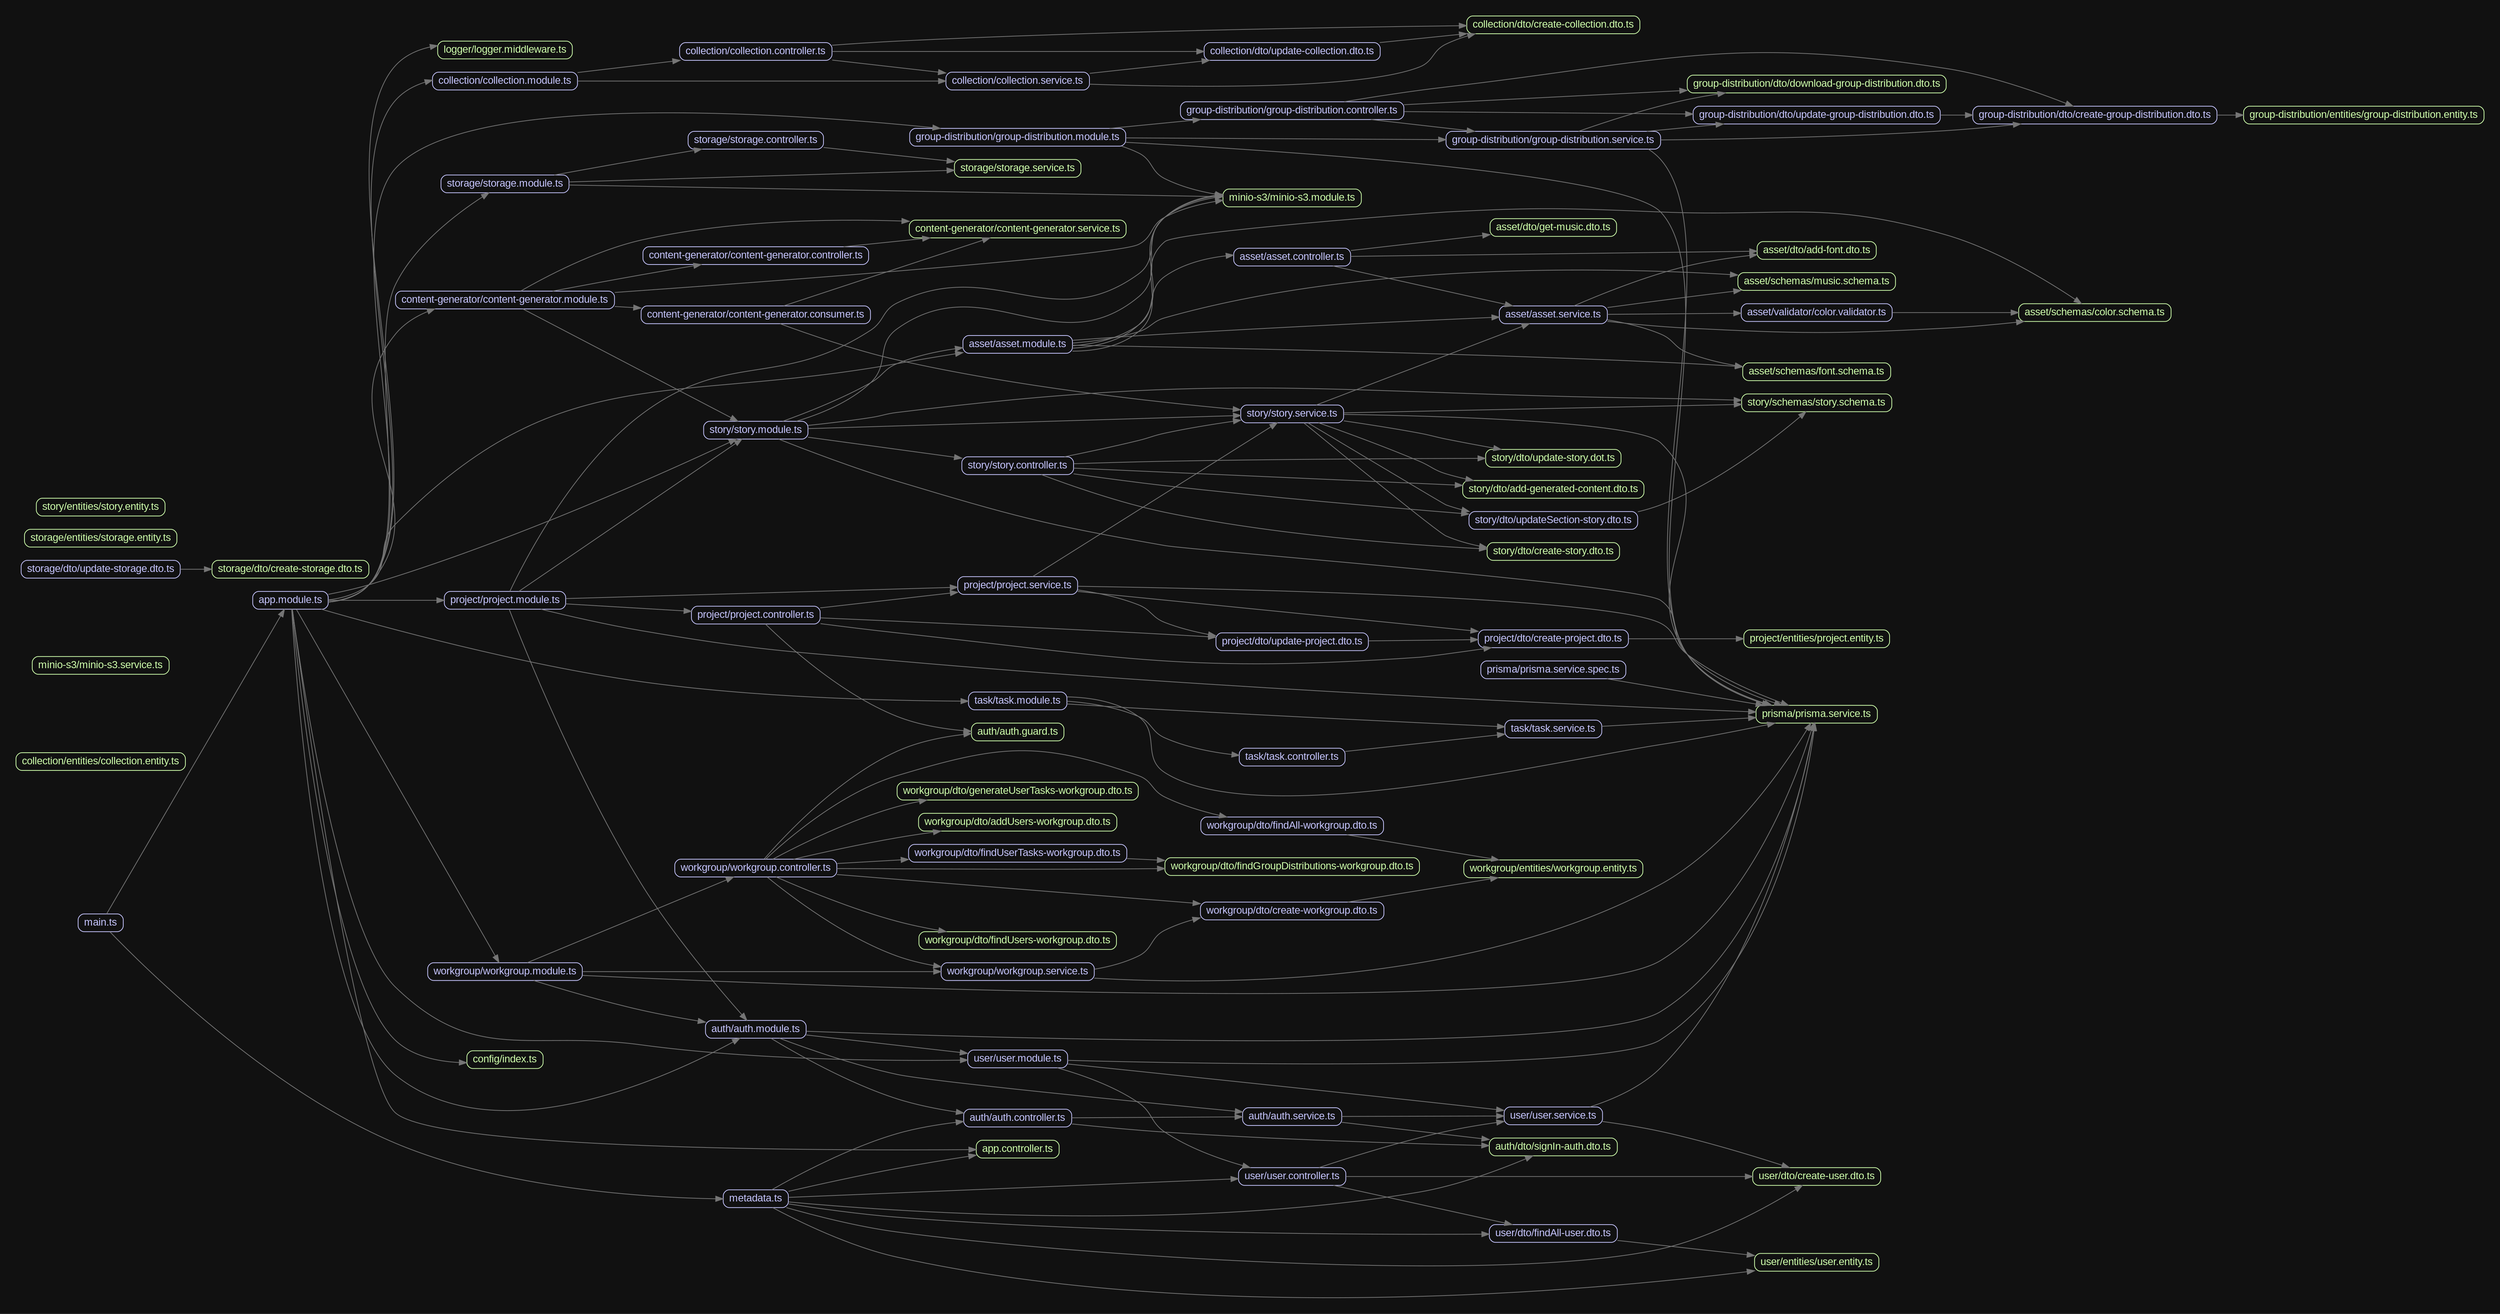 digraph G {
	graph [bb="0,0,3329.5,1805.9",
		bgcolor="#111111",
		layout=dot,
		overlap=false,
		pad=0.3,
		rankdir=LR
	];
	node [color="#c6c5fe",
		fontcolor="#c6c5fe",
		fontname=Arial,
		fontsize="14px",
		height=0,
		label="\N",
		shape=box,
		style=rounded
	];
	edge [color="#757575"];
	"app.controller.ts"	[color="#cfffac",
		fontcolor="#cfffac",
		height=0.32986,
		pos="1350.4,212.03",
		width=1.5451];
	"app.module.ts"	[height=0.32986,
		pos="369.75,818.03",
		width=1.4097];
	"app.module.ts" -> "app.controller.ts"	[pos="e,1294.4,213.16 372.45,805.96 379.56,760.29 411.39,596.95 511.25,523.03 617.8,444.17 682.21,525.8 806.25,479.03 994.94,407.89 998.14,\
302.38 1187.5,233.03 1217.8,221.93 1253.2,216.55 1283.2,214"];
	"asset/asset.module.ts"	[height=0.32986,
		pos="1350.4,1324",
		width=2.0451];
	"app.module.ts" -> "asset/asset.module.ts"	[pos="e,1276.5,1318.5 376.51,830.28 393.23,864.84 444.88,964.79 511.25,1028 635.52,1146.4 682.34,1164.6 842.25,1227 984.71,1282.6 1162.5,\
1307.2 1265.3,1317.4"];
	"auth/auth.module.ts"	[height=0.32986,
		pos="996.88,576.03",
		width=1.8785];
	"app.module.ts" -> "auth/auth.module.ts"	[pos="e,957.05,563.75 373.29,805.94 382.73,764.47 420.08,627.64 511.25,575.03 650.99,494.41 853.29,535.13 946.03,560.64"];
	"collection/collection.module.ts"	[height=0.32986,
		pos="658.75,1754",
		width=2.7118];
	"app.module.ts" -> "collection/collection.module.ts"	[pos="e,624.65,1741.7 375.83,830.15 393.27,872.38 450.98,1017.3 475.25,1143 496.83,1254.8 454.58,1555.3 511.25,1654 534.1,1693.8 580.02,\
1721.2 614.39,1737.1"];
	"config/index.ts"	[color="#cfffac",
		fontcolor="#cfffac",
		height=0.32986,
		pos="658.75,596.03",
		width=1.4201];
	"app.module.ts" -> "config/index.ts"	[pos="e,607.21,595.7 375.52,805.86 389.97,770.77 436.86,668.91 511.25,622.03 536.32,606.24 568.33,599.38 596.03,596.62"];
	"content-generator/content-generator.module.ts"	[height=0.32986,
		pos="658.75,1384",
		width=4.0972];
	"app.module.ts" -> "content-generator/content-generator.module.ts"	[pos="e,566.41,1371.7 375.32,830.27 391.08,872.87 443.97,1018.9 475.25,1143 496.78,1228.5 452.84,1272 511.25,1338 523.18,1351.5 539,1361.1 \
555.83,1367.9"];
	"group-distribution/group-distribution.module.ts"	[height=0.32986,
		pos="1350.4,1637",
		width=4.0451];
	"app.module.ts" -> "group-distribution/group-distribution.module.ts"	[pos="e,1309.5,1649.3 375.76,830.17 392.97,872.44 450.02,1017.5 475.25,1143 493.67,1234.7 448.23,1493 511.25,1562 718.39,1788.9 1150.7,\
1693.7 1298.5,1652.4"];
	"logger/logger.middleware.ts"	[color="#cfffac",
		fontcolor="#cfffac",
		height=0.32986,
		pos="658.75,458.03",
		width=2.5243];
	"app.module.ts" -> "logger/logger.middleware.ts"	[pos="e,567.74,459.79 371.82,805.88 376.84,756.68 402.64,570.82 511.25,484.03 524.41,473.52 540.37,466.67 556.86,462.31"];
	"project/project.module.ts"	[height=0.32986,
		pos="658.75,907.03",
		width=2.2743];
	"app.module.ts" -> "project/project.module.ts"	[pos="e,618.09,894.74 410.35,830.32 461.68,846.23 551.21,874 607.33,891.4"];
	"storage/storage.module.ts"	[height=0.32986,
		pos="658.75,1541",
		width=2.3993];
	"app.module.ts" -> "storage/storage.module.ts"	[pos="e,637.3,1528.8 375.53,830.22 391.98,872.65 446.83,1018.2 475.25,1143 501.34,1257.6 457.02,1300.8 511.25,1405 538.28,1457 593.38,\
1499.6 627.77,1522.6"];
	"story/story.module.ts"	[height=0.32986,
		pos="996.88,1206",
		width=1.9514];
	"app.module.ts" -> "story/story.module.ts"	[pos="e,971.7,1193.7 385,830.31 409.81,851.43 462.94,895.51 511.25,928.03 673.54,1037.3 880.93,1147 961.61,1188.6"];
	"task/task.module.ts"	[height=0.32986,
		pos="1350.4,818.03",
		width=1.8368];
	"app.module.ts" -> "task/task.module.ts"	[pos="e,1283.8,818.03 420.96,818.03 581,818.03 1079.8,818.03 1272.4,818.03"];
	"user/user.module.ts"	[height=0.32986,
		pos="1350.4,334.03",
		width=1.8681];
	"app.module.ts" -> "user/user.module.ts"	[pos="e,1282.9,328.54 378.89,805.66 398.17,777.45 449.66,708.22 511.25,675.03 628.88,611.66 697.45,694.61 806.25,617.03 832.19,598.54 \
815.8,572.8 842.25,555.03 957.45,477.66 1048.9,605.42 1151.5,512.03 1202.9,465.32 1136.6,407.29 1187.5,360.03 1209.9,339.25 1241.9,\
331.32 1271.6,329.12"];
	"workgroup/workgroup.module.ts"	[height=0.32986,
		pos="658.75,696.03",
		width=2.8993];
	"app.module.ts" -> "workgroup/workgroup.module.ts"	[pos="e,629,708.26 399.85,805.67 451.77,783.6 560.38,737.42 618.72,712.63"];
	"asset/asset.controller.ts"	[height=0.32986,
		pos="1721.1,1403",
		width=2.1806];
	"asset/asset.module.ts" -> "asset/asset.controller.ts"	[pos="e,1642.3,1398.5 1424.3,1328.5 1452.8,1332.1 1485.4,1338.5 1513.2,1350 1531.5,1357.6 1531,1368.5 1549.2,1376 1574.8,1386.6 1604,1393 \
1630.9,1396.9"];
	"asset/asset.service.ts"	[height=0.32986,
		pos="2073.5,1363",
		width=2.0139];
	"asset/asset.module.ts" -> "asset/asset.service.ts"	[pos="e,2000.5,1359.8 1424.2,1329.1 1461.6,1331.6 1507.8,1334.6 1549.2,1337 1704.6,1346 1886,1354.6 1989.3,1359.3"];
	"asset/schemas/color.schema.ts"	[color="#cfffac",
		fontcolor="#cfffac",
		height=0.32986,
		pos="2804.5,1399",
		width=2.8472];
	"asset/asset.module.ts" -> "asset/schemas/color.schema.ts"	[pos="e,2786.7,1411.3 1424.1,1315.1 1454.7,1315.3 1488.7,1321 1513.2,1341 1554.1,1374.3 1507.8,1421.5 1549.2,1454 1611,1502.5 2175.6,1499.4 \
2254,1502 2409.4,1507.3 2452.7,1538.7 2603.8,1502 2670.8,1485.8 2740.6,1442.8 2777.3,1417.8"];
	"asset/schemas/font.schema.ts"	[color="#cfffac",
		fontcolor="#cfffac",
		height=0.32986,
		pos="2428.9,1481",
		width=2.7639];
	"asset/asset.module.ts" -> "asset/schemas/font.schema.ts"	[pos="e,2329.2,1477.4 1424.4,1316.4 1454.5,1316.9 1488.1,1322.6 1513.2,1341 1545.7,1364.8 1516.4,1400.9 1549.2,1424 1580.2,1445.8 2089,\
1468 2317.9,1476.9"];
	"asset/schemas/music.schema.ts"	[color="#cfffac",
		fontcolor="#cfffac",
		height=0.32986,
		pos="2428.9,1317",
		width=2.9514];
	"asset/asset.module.ts" -> "asset/schemas/music.schema.ts"	[pos="e,2322.2,1317.7 1424.1,1323.6 1607,1322.4 2087.5,1319.2 2310.7,1317.8"];
	"minio-s3/minio-s3.module.ts"	[color="#cfffac",
		fontcolor="#cfffac",
		height=0.32986,
		pos="1721.1,1522",
		width=2.5868];
	"asset/asset.module.ts" -> "minio-s3/minio-s3.module.ts"	[pos="e,1627.8,1527 1424.3,1318.9 1455.3,1320.6 1489.6,1328.2 1513.2,1350 1562.4,1395.3 1499.9,1451 1549.2,1496 1567.6,1512.8 1592,1521.4 \
1616.5,1525.4"];
	"auth/auth.module.ts" -> "user/user.module.ts"	[pos="e,1282.8,328.06 1065,580.94 1095.2,579.47 1129,572.1 1151.5,550.03 1212.9,489.86 1125.9,419.95 1187.5,360.03 1209.5,338.66 1241.6,\
330.67 1271.5,328.58"];
	"auth/auth.controller.ts"	[height=0.32986,
		pos="1350.4,254.03",
		width=2.0139];
	"auth/auth.module.ts" -> "auth/auth.controller.ts"	[pos="e,1277.6,247.87 1064.9,563.8 1095.9,554.69 1130.4,538.98 1151.5,512.03 1215.9,429.92 1113.9,354.01 1187.5,280.03 1208,259.46 1237.8,\
251.15 1266.3,248.6"];
	"auth/auth.service.ts"	[height=0.32986,
		pos="1721.1,256.03",
		width=1.8472];
	"auth/auth.module.ts" -> "auth/auth.service.ts"	[pos="e,1654.2,262.06 1064.3,563.68 1095.2,554.54 1129.9,538.82 1151.5,512.03 1207.8,442.01 1121.8,374.36 1187.5,313.03 1195.7,305.34 \
1497.6,276.55 1643.1,263.08"];
	"prisma/prisma.service.ts"	[color="#cfffac",
		fontcolor="#cfffac",
		height=0.32986,
		pos="2428.9,800.03",
		width=2.2639];
	"auth/auth.module.ts" -> "prisma/prisma.service.ts"	[pos="e,2418.6,787.74 1064.7,579.07 1094.8,576.88 1128.7,568.91 1151.5,547.03 1202.3,498.41 1132.4,436.72 1187.5,393.03 1249,344.28 1817.3,\
402.34 1893,423.03 2048.1,465.45 2088,487.34 2218,582.03 2300.5,642.18 2378.8,736.7 2411.6,778.7"];
	"collection/collection.controller.ts"	[height=0.32986,
		pos="996.88,1754",
		width=2.8472];
	"collection/collection.module.ts" -> "collection/collection.controller.ts"	[pos="e,893.93,1754 756.52,1754 795.88,1754 841.63,1754 882.54,1754"];
	"collection/collection.service.ts"	[height=0.32986,
		pos="1350.4,1794",
		width=2.6806];
	"collection/collection.module.ts" -> "collection/collection.service.ts"	[pos="e,1253.4,1792.6 754.81,1766.4 782.92,1769.6 813.79,1772.9 842.25,1775 980.06,1785.5 1139.4,1790.3 1242.1,1792.4"];
	"content-generator/content-generator.module.ts" -> "story/story.module.ts"	[pos="e,972.61,1218.4 682.85,1371.8 741.14,1340.9 894.36,1259.8 962.44,1223.7"];
	"content-generator/content-generator.module.ts" -> "minio-s3/minio-s3.module.ts"	[pos="e,1627.6,1518.9 806.74,1392.5 904.54,1398.6 1035.8,1407.5 1151.5,1418 1312.6,1432.7 1368,1387.8 1513.2,1459 1533.8,1469.1 1528.8,\
1485.5 1549.2,1496 1569.8,1506.6 1593.4,1513.2 1616.4,1517.2"];
	"content-generator/content-generator.consumer.ts"	[height=0.32986,
		pos="996.88,1364",
		width=4.2951];
	"content-generator/content-generator.module.ts" -> "content-generator/content-generator.consumer.ts"	[pos="e,841.85,1373.2 806.69,1375.3 814.61,1374.8 822.6,1374.3 830.58,1373.9"];
	"content-generator/content-generator.service.ts"	[color="#cfffac",
		fontcolor="#cfffac",
		height=0.32986,
		pos="1350.4,1480",
		width=4.066];
	"content-generator/content-generator.module.ts" -> "content-generator/content-generator.service.ts"	[pos="e,1231,1467.7 720.84,1396.4 756.21,1403.3 801.64,1411.8 842.25,1418 970.16,1437.7 1117,1455.1 1219.6,1466.4"];
	"content-generator/content-generator.controller.ts"	[height=0.32986,
		pos="996.88,1482",
		width=4.2326];
	"content-generator/content-generator.module.ts" -> "content-generator/content-generator.controller.ts"	[pos="e,903.8,1469.7 685.75,1396.3 720.63,1412.3 784.83,1440 842.25,1456 858.39,1460.5 875.71,1464.4 892.7,1467.6"];
	"group-distribution/group-distribution.module.ts" -> "minio-s3/minio-s3.module.ts"	[pos="e,1627.5,1522.5 1457.1,1624.7 1476.9,1619.2 1496.5,1611.3 1513.2,1600 1536.5,1584.3 1525.4,1562.9 1549.2,1548 1569.2,1535.6 1593.1,\
1528.3 1616.5,1524.2"];
	"group-distribution/group-distribution.module.ts" -> "prisma/prisma.service.ts"	[pos="e,2386.4,812.29 1453.6,1624.7 1563.3,1610.2 1742.3,1582.9 1893,1543 2041.4,1503.8 2125.5,1548.5 2218,1426 2288.1,1333.3 2193.2,1003.1 \
2254,904.03 2281.2,859.68 2335,831.86 2375.6,816.27"];
	"group-distribution/group-distribution.controller.ts"	[height=0.32986,
		pos="1721.1,1637",
		width=4.1806];
	"group-distribution/group-distribution.module.ts" -> "group-distribution/group-distribution.controller.ts"	[pos="e,1570.3,1637 1496.3,1637 1516.8,1637 1538,1637 1558.8,1637"];
	"group-distribution/group-distribution.service.ts"	[height=0.32986,
		pos="2073.5,1677",
		width=4.0139];
	"group-distribution/group-distribution.module.ts" -> "group-distribution/group-distribution.service.ts"	[pos="e,1928.6,1674.5 1455,1649.4 1485.3,1652.7 1518.6,1655.9 1549.2,1658 1672.8,1666.8 1813.1,1671.6 1917.3,1674.2"];
	"project/project.module.ts" -> "auth/auth.module.ts"	[pos="e,928.81,569.82 671.84,894.81 699.51,866.17 768.02,791.52 806.25,717.03 831.67,667.5 799.94,633.23 842.25,597.03 862.83,579.43 890.97,\
572.42 917.54,570.39"];
	"project/project.module.ts" -> "story/story.module.ts"	[pos="e,982.11,1193.8 673.34,919.13 724.97,965.05 909.2,1128.9 973.52,1186.2"];
	"project/project.module.ts" -> "minio-s3/minio-s3.module.ts"	[pos="e,1627.5,1524.4 663.31,919.14 677.61,965.82 735.39,1136 842.25,1227 953.99,1322.2 1029.2,1261.9 1151.5,1343 1170.9,1355.9 1166.7,\
1370.7 1187.5,1381 1318,1445.6 1395.4,1330.5 1513.2,1416 1544.8,1438.9 1518.2,1472.5 1549.2,1496 1568.4,1510.6 1592.4,1518.6 1616.2,\
1522.7"];
	"project/project.module.ts" -> "prisma/prisma.service.ts"	[pos="e,2347.1,811.01 740.96,896.64 772.53,892.88 809.04,888.86 842.25,886.03 1067.2,866.9 1123.6,858.03 1349.4,858.03 1349.4,858.03 1349.4,\
858.03 1722.1,858.03 1943,858.03 2201.6,829.46 2336,812.42"];
	"project/project.controller.ts"	[height=0.32986,
		pos="996.88,907.03",
		width=2.4097];
	"project/project.module.ts" -> "project/project.controller.ts"	[pos="e,909.68,907.03 741.12,907.03 788.43,907.03 848.37,907.03 898.22,907.03"];
	"project/project.service.ts"	[height=0.32986,
		pos="1350.4,975.03",
		width=2.2431];
	"project/project.module.ts" -> "project/project.service.ts"	[pos="e,1269.4,968.17 741.02,916.78 772.6,920.46 809.1,924.59 842.25,928.03 987.48,943.12 1156.4,958.3 1258,967.18"];
	"storage/storage.module.ts" -> "minio-s3/minio-s3.module.ts"	[pos="e,1627.7,1523.7 745.18,1539.5 938.16,1536 1407.2,1527.6 1616.4,1523.9"];
	"storage/storage.controller.ts"	[height=0.32986,
		pos="996.88,1600",
		width=2.5347];
	"storage/storage.module.ts" -> "storage/storage.controller.ts"	[pos="e,922,1587.7 726.89,1553.4 761.36,1559.6 804.03,1567.3 842.25,1574 864.47,1577.9 888.52,1582 910.85,1585.8"];
	"storage/storage.service.ts"	[color="#cfffac",
		fontcolor="#cfffac",
		height=0.32986,
		pos="1350.4,1579",
		width=2.3681];
	"storage/storage.module.ts" -> "storage/storage.service.ts"	[pos="e,1264.7,1574.4 745.35,1545.8 874.55,1552.9 1118.6,1566.3 1253.6,1573.8"];
	"story/story.module.ts" -> "asset/asset.module.ts"	[pos="e,1276.5,1319.6 1032.5,1218.4 1064.3,1230.3 1112.4,1249.8 1151.5,1272 1168.7,1281.8 1169.3,1290.5 1187.5,1298 1211.8,1308.1 1239.6,\
1314.3 1265.3,1318.1"];
	"story/story.module.ts" -> "minio-s3/minio-s3.module.ts"	[pos="e,1627.8,1525.9 1049.7,1218.4 1082.2,1228.3 1123.2,1245.2 1151.5,1272 1177.7,1296.9 1158.1,1324 1187.5,1345 1306.2,1430.1 1400.6,\
1295.1 1513.2,1388 1552.3,1420.2 1510.6,1463.4 1549.2,1496 1568.1,1511.9 1592.3,1520.2 1616.7,1524.3"];
	"story/story.module.ts" -> "prisma/prisma.service.ts"	[pos="e,2395.8,812.37 1032.5,1193.8 1070.3,1180.7 1132.7,1159.8 1187.5,1145 1346.4,1102.2 1387.1,1094.1 1549.2,1066 1567.7,1062.8 2202.8,\
991.04 2218,980.03 2248.2,958.07 2228.9,931.71 2254,904.03 2290.7,863.56 2346.9,833.91 2385.4,816.85"];
	"story/story.service.ts"	[height=0.32986,
		pos="1721.1,1206",
		width=1.9201];
	"story/story.module.ts" -> "story/story.service.ts"	[pos="e,1651.7,1206 1067.5,1206 1202.2,1206 1498.1,1206 1640.5,1206"];
	"story/schemas/story.schema.ts"	[color="#cfffac",
		fontcolor="#cfffac",
		height=0.32986,
		pos="2428.9,1245",
		width=2.8056];
	"story/story.module.ts" -> "story/schemas/story.schema.ts"	[pos="e,2327.4,1257.1 1067.4,1213.1 1171.9,1223.5 1375.7,1242.7 1549.2,1253 1846,1270.8 1921.1,1280.9 2218,1266 2250,1264.4 2284.6,1261.5 \
2316.3,1258.3"];
	"story/story.controller.ts"	[height=0.32986,
		pos="1350.4,1166",
		width=2.0868];
	"story/story.module.ts" -> "story/story.controller.ts"	[pos="e,1274.9,1174.5 1067.3,1198.1 1123.6,1191.7 1203.2,1182.7 1263.5,1175.8"];
	"task/task.module.ts" -> "prisma/prisma.service.ts"	[pos="e,2347.2,801.38 1416.7,816.94 1600.5,813.87 2122.8,805.14 2335.8,801.57"];
	"task/task.controller.ts"	[height=0.32986,
		pos="1721.1,780.03",
		width=1.9722];
	"task/task.module.ts" -> "task/task.controller.ts"	[pos="e,1649.9,787.27 1416.9,811.29 1478.8,804.9 1571.9,795.31 1638.6,788.44"];
	"task/task.service.ts"	[height=0.32986,
		pos="2073.5,780.03",
		width=1.8056];
	"task/task.module.ts" -> "task/task.service.ts"	[pos="e,2008.3,770.68 1417,819.46 1447.7,817.7 1483.8,812.01 1513.2,797.03 1534,786.48 1527.9,768.23 1549.2,759.03 1689.6,698.67 1740.5,\
750.14 1893,759.03 1927.3,761.04 1965.2,765.17 1997.2,769.25"];
	"user/user.module.ts" -> "prisma/prisma.service.ts"	[pos="e,2426.6,787.81 1417.8,331.52 1609.1,324.82 2151.7,309.87 2218,353.03 2372.2,453.36 2415.3,699.5 2425.3,776.57"];
	"user/user.service.ts"	[height=0.32986,
		pos="2073.5,257.03",
		width=1.8368];
	"user/user.module.ts" -> "user/user.service.ts"	[pos="e,2007.3,264.4 1418.1,327.15 1520.3,316.56 1721.9,295.57 1893,277.03 1926.9,273.36 1964.3,269.21 1996.2,265.63"];
	"user/user.controller.ts"	[height=0.32986,
		pos="1721.1,174.03",
		width=2.0035];
	"user/user.module.ts" -> "user/user.controller.ts"	[pos="e,1664.6,186.38 1404.7,321.68 1437.9,312.35 1480.3,297.29 1513.2,275.03 1533.1,261.65 1529.4,248.35 1549.2,235.03 1580.8,213.92 \
1620.4,199.18 1653.6,189.48"];
	"workgroup/workgroup.module.ts" -> "auth/auth.module.ts"	[pos="e,929.06,573.41 731.32,683.73 756.74,676.85 784.43,666.26 806.25,650.03 829.1,633.05 818.05,612.04 842.25,597.03 864.57,583.2 892.19,\
576.86 917.83,574.31"];
	"workgroup/workgroup.module.ts" -> "prisma/prisma.service.ts"	[pos="e,2372,787.67 763.44,705.01 789.17,706.95 816.7,708.8 842.25,710.03 995.55,717.46 1034,714.5 1187.5,717.03 1344.3,719.62 1736.5,\
717.11 1893,726.03 2038,734.3 2074.4,737.76 2218,759.03 2266,766.15 2319.7,776.68 2360.8,785.3"];
	"workgroup/workgroup.controller.ts"	[height=0.32986,
		pos="996.88,618.03",
		width=3.0347];
	"workgroup/workgroup.module.ts" -> "workgroup/workgroup.controller.ts"	[pos="e,942.59,630.4 713.01,683.68 772.3,669.92 868.09,647.69 931.53,632.97"];
	"workgroup/workgroup.service.ts"	[height=0.32986,
		pos="1350.4,696.03",
		width=2.8681];
	"workgroup/workgroup.module.ts" -> "workgroup/workgroup.service.ts"	[pos="e,1246.7,696.03 763.37,696.03 890.15,696.03 1104.1,696.03 1235.4,696.03"];
	"asset/asset.controller.ts" -> "asset/asset.service.ts"	[pos="e,2000.6,1371.2 1799.9,1394.2 1856.1,1387.7 1932,1379.1 1989.4,1372.5"];
	"asset/dto/add-font.dto.ts"	[color="#cfffac",
		fontcolor="#cfffac",
		height=0.32986,
		pos="2428.9,1439",
		width=2.2326];
	"asset/asset.controller.ts" -> "asset/dto/add-font.dto.ts"	[pos="e,2348.3,1439 1800.1,1413.3 1838.8,1418 1886.3,1423.1 1929,1426 2071.3,1435.8 2236.9,1438.4 2337,1439"];
	"asset/dto/get-music.dto.ts"	[color="#cfffac",
		fontcolor="#cfffac",
		height=0.32986,
		pos="2073.5,1405",
		width=2.3681];
	"asset/asset.controller.ts" -> "asset/dto/get-music.dto.ts"	[pos="e,1987.9,1404.6 1799.9,1403.5 1852,1403.8 1921.1,1404.2 1976.6,1404.5"];
	"asset/asset.service.ts" -> "asset/dto/add-font.dto.ts"	[pos="e,2348.4,1436 2146.3,1366 2169.9,1368.9 2195.7,1374.3 2218,1384 2236.8,1392.3 2235.2,1404.8 2254,1413 2279.8,1424.3 2309.6,1430.9 \
2337.1,1434.6"];
	"asset/asset.service.ts" -> "asset/schemas/color.schema.ts"	[pos="e,2701.6,1397.3 2146.5,1370.8 2179.2,1374.1 2218.5,1377.7 2254,1380 2404.8,1389.8 2579.2,1394.7 2690.4,1397.1"];
	"asset/asset.service.ts" -> "asset/schemas/font.schema.ts"	[pos="e,2329.1,1485.9 2146.5,1360.2 2171.2,1362.5 2197.7,1369 2218,1384 2248,1406.3 2223.7,1438.2 2254,1460 2272.6,1473.4 2295.2,1480.7 \
2318,1484.4"];
	"asset/asset.service.ts" -> "asset/schemas/music.schema.ts"	[pos="e,2323,1329.4 2146.1,1352.8 2178.9,1348.1 2218.4,1342.7 2254,1338 2272.7,1335.6 2292.4,1333.1 2311.7,1330.8"];
	"asset/validator/color.validator.ts"	[height=0.32986,
		pos="2428.9,1359",
		width=2.8264];
	"asset/asset.service.ts" -> "asset/validator/color.validator.ts"	[pos="e,2326.9,1360.2 2146.4,1362.2 2195.1,1361.7 2260.2,1360.9 2315.6,1360.3"];
	"asset/validator/color.validator.ts" -> "asset/schemas/color.schema.ts"	[pos="e,2701.7,1388.1 2531,1369.9 2580.2,1375.1 2639.6,1381.5 2690.3,1386.9"];
	"auth/auth.controller.ts" -> "auth/auth.service.ts"	[pos="e,1654.2,255.68 1423.3,254.43 1486.5,254.77 1578.2,255.26 1642.9,255.62"];
	"auth/dto/signIn-auth.dto.ts"	[color="#cfffac",
		fontcolor="#cfffac",
		height=0.32986,
		pos="2073.5,215.03",
		width=2.3889];
	"auth/auth.controller.ts" -> "auth/dto/signIn-auth.dto.ts"	[pos="e,1987.2,216.79 1423.2,246.14 1460.7,242.26 1507.4,237.84 1549.2,235.03 1698,225.06 1871,219.65 1976,217.06"];
	"auth/auth.service.ts" -> "auth/dto/signIn-auth.dto.ts"	[pos="e,1987.3,225 1788,248.32 1841,242.12 1916.2,233.33 1976,226.33"];
	"auth/auth.service.ts" -> "user/user.service.ts"	[pos="e,2006.9,256.85 1788,256.22 1847,256.39 1933.5,256.64 1995.6,256.82"];
	"auth/auth.guard.ts"	[color="#cfffac",
		fontcolor="#cfffac",
		height=0.32986,
		pos="1350.4,776.03",
		width=1.7326];
	"user/user.service.ts" -> "prisma/prisma.service.ts"	[pos="e,2425.9,787.8 2125.7,269.39 2155.8,278.91 2192.8,294.81 2218,320.03 2355.6,457.82 2409.8,700.83 2423.9,776.72"];
	"user/dto/create-user.dto.ts"	[color="#cfffac",
		fontcolor="#cfffac",
		height=0.32986,
		pos="2428.9,174.03",
		width=2.3993];
	"user/user.service.ts" -> "user/dto/create-user.dto.ts"	[pos="e,2391.9,186.37 2139.9,249.46 2164.5,246.09 2192.7,241.6 2218,236.03 2274.9,223.54 2338.9,203.77 2381.1,189.93"];
	"collection/collection.controller.ts" -> "collection/collection.service.ts"	[pos="e,1253.7,1783.1 1099.5,1765.6 1144.3,1770.7 1196.9,1776.7 1242.3,1781.8"];
	"collection/dto/create-collection.dto.ts"	[color="#cfffac",
		fontcolor="#cfffac",
		height=0.32986,
		pos="2073.5,1757",
		width=3.2431];
	"collection/collection.controller.ts" -> "collection/dto/create-collection.dto.ts"	[pos="e,1989.1,1744.7 1099.7,1746.4 1265.9,1735.3 1605.8,1717.5 1893,1735 1920.7,1736.7 1950.6,1739.9 1978,1743.3"];
	"collection/dto/update-collection.dto.ts"	[height=0.32986,
		pos="1721.1,1756",
		width=3.2951];
	"collection/collection.controller.ts" -> "collection/dto/update-collection.dto.ts"	[pos="e,1602.2,1755.7 1099.8,1754.3 1228.6,1754.7 1450.4,1755.3 1591,1755.7"];
	"collection/collection.service.ts" -> "collection/dto/create-collection.dto.ts"	[pos="e,1974.3,1769.4 1447.4,1793.3 1555.7,1792 1737.2,1788.1 1893,1777 1915.7,1775.4 1940,1773.1 1963.1,1770.6"];
	"collection/collection.service.ts" -> "collection/dto/update-collection.dto.ts"	[pos="e,1602.3,1768.2 1447.3,1784.2 1491.2,1779.6 1543.8,1774.2 1591,1769.3"];
	"collection/dto/update-collection.dto.ts" -> "collection/dto/create-collection.dto.ts"	[pos="e,1956.4,1756.7 1839.8,1756.4 1873.7,1756.5 1910.8,1756.6 1945.3,1756.7"];
	"collection/entities/collection.entity.ts"	[color="#cfffac",
		fontcolor="#cfffac",
		height=0.32986,
		pos="114.12,855.03",
		width=3.1701];
	"content-generator/content-generator.consumer.ts" -> "content-generator/content-generator.service.ts"	[pos="e,1311.9,1467.7 1035.2,1376.3 1099.2,1397.5 1230.1,1440.7 1301.1,1464.1"];
	"content-generator/content-generator.consumer.ts" -> "story/story.service.ts"	[pos="e,1651.8,1215.5 1031.4,1351.8 1069,1338.4 1132,1317 1187.5,1303 1346.5,1263.2 1536,1232.6 1640.7,1217.2"];
	"story/story.service.ts" -> "asset/asset.service.ts"	[pos="e,2045.1,1350.8 1749.6,1218.4 1811.9,1246.3 1963.9,1314.4 2034.9,1346.2"];
	"story/story.service.ts" -> "prisma/prisma.service.ts"	[pos="e,2388.3,812.37 1790.3,1207.9 1911.8,1209.6 2158.6,1205.7 2218,1148 2296.7,1071.7 2193.1,995.17 2254,904.03 2283.2,860.37 2337.5,\
832.26 2377.7,816.42"];
	"story/dto/add-generated-content.dto.ts"	[color="#cfffac",
		fontcolor="#cfffac",
		height=0.32986,
		pos="2073.5,1085",
		width=3.3993];
	"story/story.service.ts" -> "story/dto/add-generated-content.dto.ts"	[pos="e,1951,1097.1 1771.1,1193.7 1806.7,1183.4 1855.2,1166.4 1893,1142 1912,1129.8 1908.8,1116.2 1929,1106 1932.7,1104.2 1936.5,1102.5 \
1940.4,1100.9"];
	"story/dto/create-story.dto.ts"	[color="#cfffac",
		fontcolor="#cfffac",
		height=0.32986,
		pos="2073.5,1043",
		width=2.4826];
	"story/story.service.ts" -> "story/dto/create-story.dto.ts"	[pos="e,1983.7,1046.3 1748,1193.7 1782.9,1176.4 1846,1142.6 1893,1104 1911.5,1088.8 1907.9,1075.3 1929,1064 1942.4,1056.9 1957.5,1051.9 \
1972.6,1048.5"];
	"story/dto/update-story.dot.ts"	[color="#cfffac",
		fontcolor="#cfffac",
		height=0.32986,
		pos="2073.5,1127",
		width=2.5347];
	"story/story.service.ts" -> "story/dto/update-story.dot.ts"	[pos="e,1981.8,1136.9 1790.7,1203.3 1822.8,1200.1 1860.9,1193.5 1893,1180 1911.4,1172.3 1910.7,1161 1929,1153 1942.1,1147.3 1956.5,1142.8 \
1970.8,1139.4"];
	"story/dto/updateSection-story.dto.ts"	[height=0.32986,
		pos="2073.5,1245",
		width=3.1597];
	"story/story.service.ts" -> "story/dto/updateSection-story.dto.ts"	[pos="e,1961.5,1232.7 1790.5,1213.6 1835.9,1218.7 1896.7,1225.5 1950.2,1231.4"];
	"story/story.service.ts" -> "story/schemas/story.schema.ts"	[pos="e,2327.6,1233.7 1790.4,1207.1 1886,1209 2065.4,1213.6 2218,1224 2250,1226.2 2284.7,1229.4 2316.5,1232.6"];
	"content-generator/content-generator.controller.ts" -> "content-generator/content-generator.service.ts"	[pos="e,1203.7,1480.9 1149.7,1481.2 1163.9,1481.1 1178.2,1481 1192.4,1480.9"];
	"group-distribution/dto/create-group-distribution.dto.ts"	[height=0.32986,
		pos="2804.5,1679",
		width=4.5764];
	"group-distribution/entities/group-distribution.entity.ts"	[color="#cfffac",
		fontcolor="#cfffac",
		height=0.32986,
		pos="3167.4,1679",
		width=4.5035];
	"group-distribution/dto/create-group-distribution.dto.ts" -> "group-distribution/entities/group-distribution.entity.ts"	[pos="e,3004.8,1679 2969.6,1679 2977.5,1679 2985.6,1679 2993.6,1679"];
	"group-distribution/dto/download-group-distribution.dto.ts"	[color="#cfffac",
		fontcolor="#cfffac",
		height=0.32986,
		pos="2428.9,1639",
		width=4.8576];
	"group-distribution/dto/update-group-distribution.dto.ts"	[height=0.32986,
		pos="2428.9,1719",
		width=4.6285];
	"group-distribution/dto/update-group-distribution.dto.ts" -> "group-distribution/dto/create-group-distribution.dto.ts"	[pos="e,2687.9,1691.4 2545.3,1706.7 2586.9,1702.2 2634.1,1697.2 2676.6,1692.6"];
	"group-distribution/group-distribution.controller.ts" -> "group-distribution/dto/create-group-distribution.dto.ts"	[pos="e,2773.4,1666.7 1815.8,1624.7 1977.5,1605.7 2319.3,1575.6 2603.8,1618 2660.3,1626.5 2723,1647.7 2762.8,1662.7"];
	"group-distribution/group-distribution.controller.ts" -> "group-distribution/dto/download-group-distribution.dto.ts"	[pos="e,2253.5,1638.5 1871.8,1637.5 1979.9,1637.8 2126.5,1638.2 2242.1,1638.5"];
	"group-distribution/group-distribution.controller.ts" -> "group-distribution/dto/update-group-distribution.dto.ts"	[pos="e,2262,1722.2 1754.9,1649.4 1795.2,1664 1866,1687.6 1929,1698 2034.8,1715.6 2154.9,1721.1 2250.7,1722.1"];
	"group-distribution/group-distribution.controller.ts" -> "group-distribution/group-distribution.service.ts"	[pos="e,1964.3,1664.7 1830.1,1649.4 1869,1653.8 1913.1,1658.8 1952.9,1663.4"];
	"group-distribution/group-distribution.service.ts" -> "prisma/prisma.service.ts"	[pos="e,2385.9,812.34 2105.9,1664.7 2140.1,1649.4 2193.5,1619.6 2218,1575 2290,1444.2 2176.9,1031.9 2254,904.03 2280.8,859.52 2334.6,831.74 \
2375.3,816.21"];
	"group-distribution/group-distribution.service.ts" -> "group-distribution/dto/create-group-distribution.dto.ts"	[pos="e,2639.5,1678.6 2218.1,1677.4 2335.8,1677.8 2502.8,1678.2 2628.3,1678.6"];
	"group-distribution/group-distribution.service.ts" -> "group-distribution/dto/download-group-distribution.dto.ts"	[pos="e,2312.8,1651.4 2189.2,1664.7 2225.1,1660.8 2264.9,1656.6 2301.6,1652.6"];
	"group-distribution/group-distribution.service.ts" -> "group-distribution/dto/update-group-distribution.dto.ts"	[pos="e,2323.9,1706.7 2178.6,1689.4 2220.7,1694.4 2269.3,1700.2 2312.5,1705.3"];
	"main.ts"	[height=0.32986,
		pos="114.12,513.03",
		width=0.83681];
	"main.ts" -> "app.module.ts"	[pos="e,358.64,805.88 125.38,525.37 164.18,572.03 302.27,738.09 351.31,797.07"];
	"metadata.ts"	[height=0.32986,
		pos="996.88,153.03",
		width=1.2118];
	"main.ts" -> "metadata.ts"	[pos="e,966.04,165.23 144.68,500.95 275.72,447.39 804.44,231.28 955.43,169.57"];
	"metadata.ts" -> "app.controller.ts"	[pos="e,1294.3,203.37 1040.8,160.67 1079.2,167.46 1137.1,177.6 1187.5,186.03 1218.9,191.28 1253.7,196.9 1282.9,201.56"];
	"metadata.ts" -> "auth/auth.controller.ts"	[pos="e,1277.6,248.93 1021.1,165.26 1056.1,183.15 1125.1,216.15 1187.5,233.03 1212.8,239.87 1240.9,244.5 1266.5,247.64"];
	"metadata.ts" -> "auth/dto/signIn-auth.dto.ts"	[pos="e,2045.9,202.69 1040.7,148.05 1170.3,134.04 1569.2,98.696 1893,153.03 1944,161.59 1999.8,182.92 2035.5,198.17"];
	"metadata.ts" -> "user/dto/create-user.dto.ts"	[pos="e,2408.9,161.81 1029.5,140.7 1066.6,126.86 1130.5,105.17 1187.5,96.035 1413.7,59.814 1994.3,27.842 2218,77.035 2286.9,92.19 2360.1,\
132.27 2399.3,155.9"];
	"user/dto/findAll-user.dto.ts"	[height=0.32986,
		pos="2073.5,98.035",
		width=2.3889];
	"metadata.ts" -> "user/dto/findAll-user.dto.ts"	[pos="e,1987.1,95.987 1040.9,143.67 1079.2,135.8 1136.8,125.05 1187.5,120.03 1473,91.802 1812.6,93.043 1975.7,95.788"];
	"user/entities/user.entity.ts"	[color="#cfffac",
		fontcolor="#cfffac",
		height=0.32986,
		pos="2428.9,59.035",
		width=2.3264];
	"metadata.ts" -> "user/entities/user.entity.ts"	[pos="e,2352.6,46.681 1016.2,140.71 1048.9,119.51 1120.3,76.815 1187.5,60.035 1609.2,-45.193 2136.8,14.864 2341.3,45.005"];
	"metadata.ts" -> "user/user.controller.ts"	[pos="e,1648.7,171.96 1040.9,154.29 1157.9,157.69 1483.6,167.16 1637.5,171.63"];
	"user/dto/findAll-user.dto.ts" -> "user/entities/user.entity.ts"	[pos="e,2344.7,68.21 2159.6,88.644 2212,82.857 2279.3,75.429 2333.4,69.46"];
	"user/user.controller.ts" -> "user/user.service.ts"	[pos="e,2007.1,249.51 1757.6,186.39 1798.5,200.22 1867.9,222.48 1929,236.03 1950.6,240.82 1974.2,244.79 1995.9,247.94"];
	"user/user.controller.ts" -> "user/dto/create-user.dto.ts"	[pos="e,2342.2,174.03 1793.7,174.03 1921,174.03 2187.1,174.03 2330.8,174.03"];
	"user/user.controller.ts" -> "user/dto/findAll-user.dto.ts"	[pos="e,2015.6,110.38 1778.8,161.74 1840.4,148.38 1938.8,127.03 2004.5,112.77"];
	"minio-s3/minio-s3.service.ts"	[color="#cfffac",
		fontcolor="#cfffac",
		height=0.32986,
		pos="114.12,1047",
		width=2.5556];
	"prisma/prisma.service.spec.ts"	[height=0.32986,
		pos="2073.5,374.03",
		width=2.7118];
	"prisma/prisma.service.spec.ts" -> "prisma/prisma.service.ts"	[pos="e,2425.5,787.72 2171.3,379.21 2188,383.43 2204.3,389.99 2218,400.03 2351.6,498.12 2407.6,706.82 2423.1,776.69"];
	"project/dto/create-project.dto.ts"	[height=0.32986,
		pos="2073.5,925.03",
		width=2.8056];
	"project/entities/project.entity.ts"	[color="#cfffac",
		fontcolor="#cfffac",
		height=0.32986,
		pos="2428.9,925.03",
		width=2.7326];
	"project/dto/create-project.dto.ts" -> "project/entities/project.entity.ts"	[pos="e,2330.1,925.03 2174.8,925.03 2219.7,925.03 2272.7,925.03 2318.6,925.03"];
	"project/dto/update-project.dto.ts"	[height=0.32986,
		pos="1721.1,936.03",
		width=2.8576];
	"project/dto/update-project.dto.ts" -> "project/dto/create-project.dto.ts"	[pos="e,1972.2,928.18 1824.4,932.82 1867.2,931.48 1917.1,929.91 1960.9,928.54"];
	"project/project.controller.ts" -> "auth/auth.guard.ts"	[pos="e,1287.7,778.29 1013.6,894.98 1044.7,871.7 1117.6,820.77 1187.5,797.03 1215.7,787.47 1248,782.21 1276.3,779.35"];
	"project/project.controller.ts" -> "project/dto/create-project.dto.ts"	[pos="e,1972.4,918.66 1084,906.42 1243.6,905.59 1596.1,905.21 1893,915.03 1915,915.76 1938.5,916.85 1961.1,918.04"];
	"project/project.controller.ts" -> "project/dto/update-project.dto.ts"	[pos="e,1617.8,931.93 1083.9,910.49 1214.2,915.72 1461.8,925.66 1606.7,931.48"];
	"project/project.controller.ts" -> "project/project.service.ts"	[pos="e,1269.3,963.13 1049.6,919.36 1087.6,928.2 1140.6,940.09 1187.5,949.03 1210.3,953.39 1235.1,957.61 1258.2,961.34"];
	"project/project.service.ts" -> "prisma/prisma.service.ts"	[pos="e,2401.7,812.31 1431.3,977.51 1467.3,978.51 1510.4,979.54 1549.2,980.03 1702,981.96 1740.4,987.99 1893,980.03 2038,972.47 2089.4,\
1013.5 2218,946.03 2239.8,934.61 2235.2,919.88 2254,904.03 2297.2,867.61 2354.6,835.94 2391.5,817.41"];
	"project/project.service.ts" -> "story/story.service.ts"	[pos="e,1700.6,1193.8 1370.9,987.29 1431.9,1025.5 1618.9,1142.6 1691.2,1187.9"];
	"project/project.service.ts" -> "project/dto/create-project.dto.ts"	[pos="e,2004.7,937.35 1431.5,975.95 1537.4,976.34 1729.7,974.21 1893,957.03 1898.3,956.48 1947.9,947.62 1993.5,939.37"];
	"project/project.service.ts" -> "project/dto/update-project.dto.ts"	[pos="e,1617.8,946.86 1431.4,966.57 1482.6,961.15 1549.9,954.04 1606.6,948.04"];
	"storage/dto/create-storage.dto.ts"	[color="#cfffac",
		fontcolor="#cfffac",
		height=0.32986,
		pos="369.75,1164",
		width=2.9306];
	"storage/dto/update-storage.dto.ts"	[height=0.32986,
		pos="114.12,1164",
		width=2.9826];
	"storage/dto/update-storage.dto.ts" -> "storage/dto/create-storage.dto.ts"	[pos="e,264.08,1164 221.95,1164 232.08,1164 242.39,1164 252.6,1164"];
	"storage/entities/storage.entity.ts"	[color="#cfffac",
		fontcolor="#cfffac",
		height=0.32986,
		pos="114.12,1206",
		width=2.8576];
	"storage/storage.controller.ts" -> "storage/storage.service.ts"	[pos="e,1264.9,1584.1 1088.4,1594.6 1139,1591.6 1202,1587.8 1253.4,1584.8"];
	"story/dto/updateSection-story.dto.ts" -> "story/schemas/story.schema.ts"	[pos="e,2327.5,1245 2187.3,1245 2228.5,1245 2275,1245 2316.1,1245"];
	"story/entities/story.entity.ts"	[color="#cfffac",
		fontcolor="#cfffac",
		height=0.32986,
		pos="114.12,1248",
		width=2.4097];
	"story/story.controller.ts" -> "story/story.service.ts"	[pos="e,1651.5,1198.6 1426,1174.1 1488.2,1180.9 1576.7,1190.5 1640.3,1197.4"];
	"story/story.controller.ts" -> "story/dto/add-generated-content.dto.ts"	[pos="e,1955.3,1097.4 1425.6,1156.8 1462.7,1152.3 1508.3,1146.7 1549.2,1142 1683.8,1126.5 1838,1109.9 1943.9,1098.6"];
	"story/story.controller.ts" -> "story/dto/create-story.dto.ts"	[pos="e,1984,1054.7 1383.8,1153.7 1422.5,1139.5 1489.7,1116.5 1549.2,1104 1699.7,1072.5 1740.4,1084.2 1893,1066 1918.8,1063 1946.7,1059.5 \
1972.6,1056.1"];
	"story/story.controller.ts" -> "story/dto/update-story.dot.ts"	[pos="e,1982.2,1135.3 1425.9,1163.7 1530.4,1160.1 1726.3,1152.7 1893,1142 1918.3,1140.4 1945.5,1138.3 1971,1136.2"];
	"story/story.controller.ts" -> "story/dto/updateSection-story.dto.ts"	[pos="e,1959.4,1249.7 1382.3,1178.4 1420.7,1193 1488.6,1216.8 1549.2,1227 1684.2,1249.7 1841.3,1252 1947.9,1249.9"];
	"task/task.controller.ts" -> "task/task.service.ts"	[pos="e,2008,780.03 1792.6,780.03 1851.7,780.03 1936,780.03 1996.6,780.03"];
	"task/task.service.ts" -> "prisma/prisma.service.ts"	[pos="e,2347.2,795.47 2138.9,783.68 2194,786.8 2274,791.32 2335.8,794.83"];
	"workgroup/dto/addUsers-workgroup.dto.ts"	[color="#cfffac",
		fontcolor="#cfffac",
		height=0.32986,
		pos="1350.4,536.03",
		width=3.7118];
	"workgroup/dto/create-workgroup.dto.ts"	[height=0.32986,
		pos="1721.1,624.03",
		width=3.4306];
	"workgroup/entities/workgroup.entity.ts"	[color="#cfffac",
		fontcolor="#cfffac",
		height=0.32986,
		pos="2073.5,603.03",
		width=3.3576];
	"workgroup/dto/create-workgroup.dto.ts" -> "workgroup/entities/workgroup.entity.ts"	[pos="e,1952.4,610.23 1844.7,616.69 1875.9,614.82 1909.6,612.8 1941.3,610.9"];
	"workgroup/dto/findAll-workgroup.dto.ts"	[height=0.32986,
		pos="1721.1,582.03",
		width=3.4201];
	"workgroup/dto/findAll-workgroup.dto.ts" -> "workgroup/entities/workgroup.entity.ts"	[pos="e,1952.4,595.84 1844.7,589.38 1875.9,591.25 1909.6,593.27 1941.3,595.17"];
	"workgroup/dto/findGroupDistributions-workgroup.dto.ts"	[color="#cfffac",
		fontcolor="#cfffac",
		height=0.32986,
		pos="1721.1,444.03",
		width=4.7743];
	"workgroup/dto/findUserTasks-workgroup.dto.ts"	[height=0.32986,
		pos="1350.4,414.03",
		width=4.0868];
	"workgroup/dto/findUserTasks-workgroup.dto.ts" -> "workgroup/dto/findGroupDistributions-workgroup.dto.ts"	[pos="e,1568.2,431.67 1497.9,425.96 1517.3,427.54 1537.3,429.16 1557,430.76"];
	"workgroup/dto/findUsers-workgroup.dto.ts"	[color="#cfffac",
		fontcolor="#cfffac",
		height=0.32986,
		pos="1350.4,494.03",
		width=3.7014];
	"workgroup/dto/generateUserTasks-workgroup.dto.ts"	[color="#cfffac",
		fontcolor="#cfffac",
		height=0.32986,
		pos="1350.4,578.03",
		width=4.5243];
	"workgroup/workgroup.controller.ts" -> "auth/auth.guard.ts"	[pos="e,1311.2,763.71 1019,630.26 1053.6,649.96 1124.6,689.31 1187.5,717.03 1224.8,733.46 1268.2,749.1 1300.6,760.14"];
	"workgroup/workgroup.controller.ts" -> "workgroup/dto/addUsers-workgroup.dto.ts"	[pos="e,1216.6,545.27 1106.2,612.98 1122,609.5 1137.6,604.4 1151.5,597.03 1172.6,585.84 1166.3,568.15 1187.5,557.03 1193.4,553.95 1199.5,\
551.26 1205.8,548.91"];
	"workgroup/workgroup.controller.ts" -> "workgroup/dto/create-workgroup.dto.ts"	[pos="e,1597.4,629.49 1106.6,627.44 1133.1,629.35 1161.3,631.07 1187.5,632.03 1323.2,637.04 1478.4,633.67 1586.1,629.89"];
	"workgroup/workgroup.controller.ts" -> "workgroup/dto/findAll-workgroup.dto.ts"	[pos="e,1597.7,593.02 1106.5,615.45 1210.9,612.64 1372.9,607.38 1513.2,599.03 1536.9,597.63 1561.9,595.83 1586.2,593.93"];
	"workgroup/workgroup.controller.ts" -> "workgroup/dto/findGroupDistributions-workgroup.dto.ts"	[pos="e,1548.9,443.6 1106.3,619.12 1122.8,615.01 1138.7,608.12 1151.5,597.03 1194.9,559.54 1142.6,508.73 1187.5,473.03 1214.8,451.33 1394.5,\
445.13 1537.8,443.7"];
	"workgroup/workgroup.controller.ts" -> "workgroup/dto/findUserTasks-workgroup.dto.ts"	[pos="e,1206.7,426.21 1106.4,619.84 1123.1,615.67 1138.9,608.57 1151.5,597.03 1204.3,548.73 1135.2,488.95 1187.5,440.03 1190.5,437.23 \
1193.7,434.65 1197,432.3"];
	"workgroup/workgroup.controller.ts" -> "workgroup/dto/findUsers-workgroup.dto.ts"	[pos="e,1216.7,499.44 1106.3,617.36 1122.6,613.4 1138.3,607.01 1151.5,597.03 1183.3,573.06 1155.6,538.9 1187.5,515.03 1193.3,510.69 1199.6,\
507 1206.1,503.88"];
	"workgroup/workgroup.controller.ts" -> "workgroup/dto/generateUserTasks-workgroup.dto.ts"	[pos="e,1240.8,590.39 1106.2,605.71 1145.2,601.27 1189.4,596.24 1229.4,591.69"];
	"workgroup/workgroup.controller.ts" -> "workgroup/workgroup.service.ts"	[pos="e,1261.7,683.73 1037.9,630.37 1076,641.8 1135.3,658.72 1187.5,670.03 1207.8,674.43 1229.6,678.43 1250.5,681.9"];
	"workgroup/workgroup.service.ts" -> "prisma/prisma.service.ts"	[pos="e,2411.6,787.7 1421.3,683.68 1570.4,659.84 1929.7,615.93 2218,688.03 2290.1,706.07 2364.5,754.07 2402.4,781.02"];
	"workgroup/workgroup.service.ts" -> "workgroup/dto/create-workgroup.dto.ts"	[pos="e,1602.1,636.36 1453.7,685.12 1473.8,681.45 1494.4,676.55 1513.2,670.03 1530.5,664.05 1531.9,655.95 1549.2,650.03 1562.6,645.48 \
1576.8,641.71 1591.1,638.61"];
}
